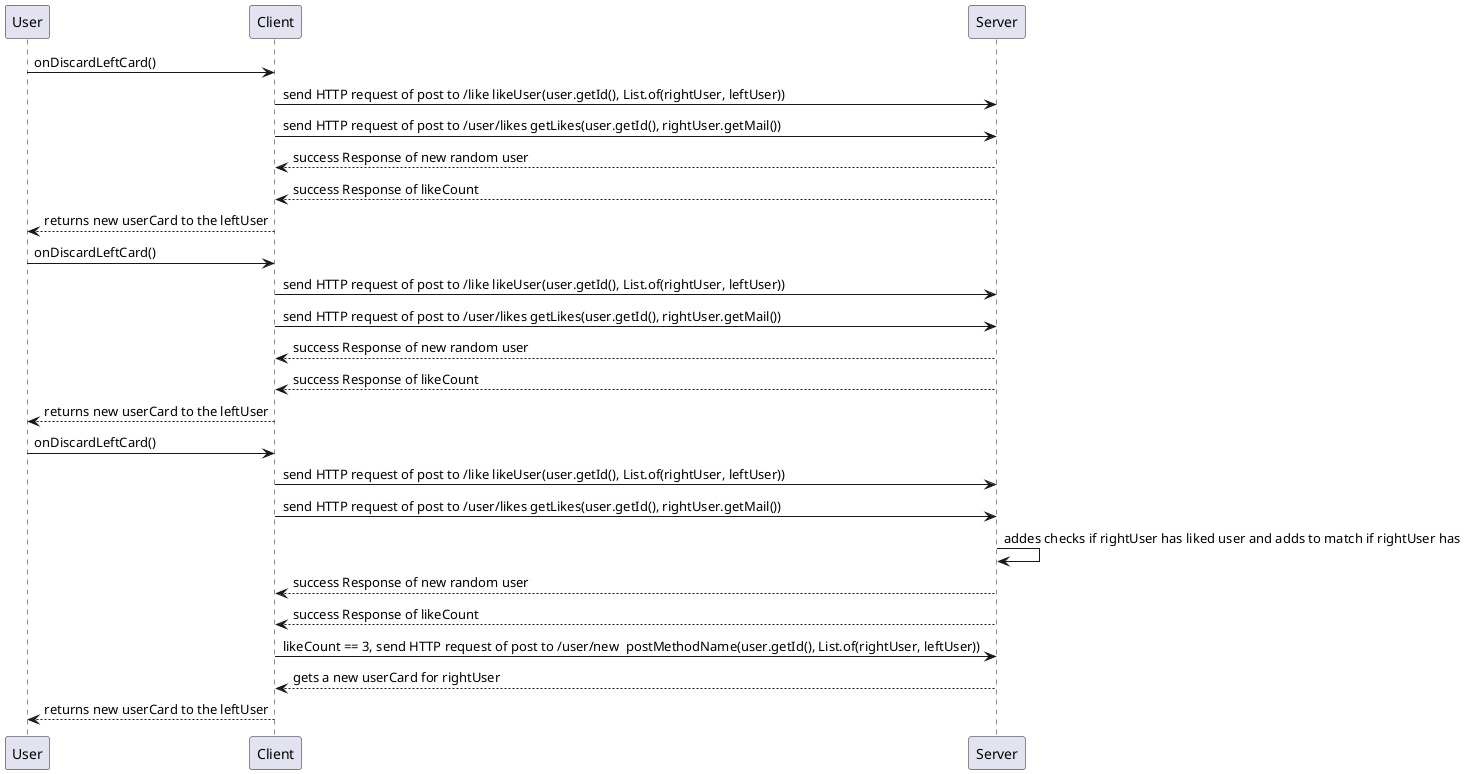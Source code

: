 @startuml sequenceDiagram of match

User -> Client: onDiscardLeftCard()
Client -> Server: send HTTP request of post to /like likeUser(user.getId(), List.of(rightUser, leftUser)) 
Client -> Server: send HTTP request of post to /user/likes getLikes(user.getId(), rightUser.getMail())
Server --> Client: success Response of new random user
Server --> Client: success Response of likeCount
Client --> User: returns new userCard to the leftUser

User -> Client: onDiscardLeftCard()
Client -> Server: send HTTP request of post to /like likeUser(user.getId(), List.of(rightUser, leftUser)) 
Client -> Server: send HTTP request of post to /user/likes getLikes(user.getId(), rightUser.getMail())
Server --> Client: success Response of new random user
Server --> Client: success Response of likeCount
Client --> User: returns new userCard to the leftUser

User -> Client: onDiscardLeftCard()
Client -> Server: send HTTP request of post to /like likeUser(user.getId(), List.of(rightUser, leftUser)) 
Client -> Server: send HTTP request of post to /user/likes getLikes(user.getId(), rightUser.getMail())
Server -> Server: addes checks if rightUser has liked user and adds to match if rightUser has
Server --> Client: success Response of new random user
Server --> Client: success Response of likeCount
Client -> Server: likeCount == 3, send HTTP request of post to /user/new  postMethodName(user.getId(), List.of(rightUser, leftUser))
Server --> Client: gets a new userCard for rightUser
Client --> User: returns new userCard to the leftUser


@enduml